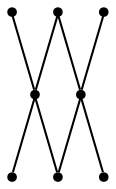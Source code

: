 graph {
  node [shape=point,comment="{\"directed\":false,\"doi\":\"10.1007/978-3-319-73915-1_10\",\"figure\":\"7 (2)\"}"]

  v0 [pos="1296.6064986182107,603.7229049774368"]
  v1 [pos="1196.5906291926335,478.70150049875963"]
  v2 [pos="1196.5906291926335,728.7412890432909"]
  v3 [pos="1096.5746325902205,603.7229049774368"]
  v4 [pos="1371.618511967125,603.7229049774368"]
  v5 [pos="1271.6025789531298,603.7229049774368"]
  v6 [pos="1121.578679432137,603.7229049774368"]
  v7 [pos="1021.5627464181418,603.7229049774368"]

  v0 -- v1 [id="-1",pos="1296.6064986182107,603.7229049774368 1296.6064986182107,566.2173897576805 1296.6064986182107,528.7117473626475 1196.5906291926335,478.70150049875963"]
  v6 -- v3 [id="-9",pos="1121.578679432137,603.7229049774368 1096.5746325902205,603.7229049774368 1096.5746325902205,603.7229049774368 1096.5746325902205,603.7229049774368"]
  v3 -- v7 [id="-10",pos="1096.5746325902205,603.7229049774368 1021.5627464181418,603.7229049774368 1021.5627464181418,603.7229049774368 1021.5627464181418,603.7229049774368"]
  v5 -- v0 [id="-18",pos="1271.6025789531298,603.7229049774368 1296.6064986182107,603.7229049774368 1296.6064986182107,603.7229049774368 1296.6064986182107,603.7229049774368"]
  v0 -- v4 [id="-19",pos="1296.6064986182107,603.7229049774368 1371.618511967125,603.7229049774368 1371.618511967125,603.7229049774368 1371.618511967125,603.7229049774368"]
  v3 -- v1 [id="-28",pos="1096.5746325902205,603.7229049774368 1096.5746325902205,566.2173897576805 1096.5746325902205,528.7117473626475 1196.5906291926335,478.70150049875963"]
  v2 -- v3 [id="-29",pos="1196.5906291926335,728.7412890432909 1096.5746325902205,678.7339354169492 1096.5746325902205,641.2284201971929 1096.5746325902205,603.7229049774368"]
  v2 -- v0 [id="-30",pos="1196.5906291926335,728.7412890432909 1296.6064986182107,678.7339354169492 1296.6064986182107,641.2284201971929 1296.6064986182107,603.7229049774368"]
}